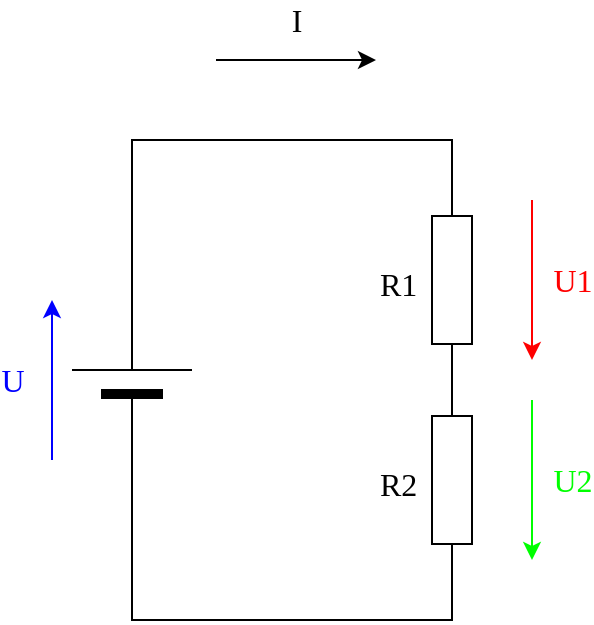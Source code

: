 <mxfile version="11.1.4" type="device"><diagram name="Page-1" id="16e2658f-23c8-b752-8be9-c03fbebb8bbe"><mxGraphModel dx="1086" dy="928" grid="1" gridSize="10" guides="1" tooltips="1" connect="1" arrows="1" fold="1" page="1" pageScale="1" pageWidth="1100" pageHeight="850" background="#ffffff" math="0" shadow="0"><root><mxCell id="0"/><mxCell id="1" parent="0"/><mxCell id="6d250d948d6a1778-7" style="edgeStyle=orthogonalEdgeStyle;rounded=0;html=1;exitX=1;exitY=0.5;exitPerimeter=0;entryX=1;entryY=0.5;entryPerimeter=0;labelBackgroundColor=none;startArrow=none;startFill=0;startSize=5;endArrow=none;endFill=0;endSize=5;jettySize=auto;orthogonalLoop=1;strokeColor=#000000;strokeWidth=1;fontFamily=Verdana;fontSize=12;fontColor=#000000;" parent="1" source="6d250d948d6a1778-1" target="6d250d948d6a1778-2" edge="1"><mxGeometry relative="1" as="geometry"><Array as="points"><mxPoint x="240" y="200"/><mxPoint x="400" y="200"/></Array></mxGeometry></mxCell><mxCell id="6d250d948d6a1778-1" value="" style="verticalLabelPosition=bottom;shadow=0;dashed=0;align=center;fillColor=#000000;strokeColor=#000000;html=1;verticalAlign=top;strokeWidth=1;shape=mxgraph.electrical.miscellaneous.monocell_battery;rounded=1;comic=0;labelBackgroundColor=none;fontFamily=Verdana;fontSize=12;fontColor=#000000;rotation=-90;" parent="1" vertex="1"><mxGeometry x="190" y="290" width="100" height="60" as="geometry"/></mxCell><mxCell id="6d250d948d6a1778-12" style="edgeStyle=orthogonalEdgeStyle;rounded=0;html=1;exitX=0;exitY=0.5;exitPerimeter=0;entryX=1;entryY=0.5;entryPerimeter=0;labelBackgroundColor=none;startArrow=none;startFill=0;startSize=5;endArrow=none;endFill=0;endSize=5;jettySize=auto;orthogonalLoop=1;strokeColor=#000000;strokeWidth=1;fontFamily=Verdana;fontSize=12;fontColor=#000000;" parent="1" source="6d250d948d6a1778-2" target="6d250d948d6a1778-4" edge="1"><mxGeometry relative="1" as="geometry"/></mxCell><mxCell id="6d250d948d6a1778-2" value="" style="verticalLabelPosition=bottom;shadow=0;dashed=0;align=center;fillColor=#ffffff;html=1;verticalAlign=top;strokeWidth=1;shape=mxgraph.electrical.resistors.resistor_1;rounded=1;comic=0;labelBackgroundColor=none;fontFamily=Verdana;fontSize=12;fontColor=#000000;rotation=-90;" parent="1" vertex="1"><mxGeometry x="350" y="260" width="100" height="20" as="geometry"/></mxCell><mxCell id="6d250d948d6a1778-13" style="edgeStyle=orthogonalEdgeStyle;rounded=0;html=1;exitX=0;exitY=0.5;exitPerimeter=0;entryX=0;entryY=0.5;entryPerimeter=0;labelBackgroundColor=none;startArrow=none;startFill=0;startSize=5;endArrow=none;endFill=0;endSize=5;jettySize=auto;orthogonalLoop=1;strokeColor=#000000;strokeWidth=1;fontFamily=Verdana;fontSize=12;fontColor=#000000;" parent="1" source="6d250d948d6a1778-4" target="6d250d948d6a1778-1" edge="1"><mxGeometry relative="1" as="geometry"><Array as="points"><mxPoint x="400" y="440"/><mxPoint x="240" y="440"/></Array></mxGeometry></mxCell><mxCell id="6d250d948d6a1778-4" value="" style="verticalLabelPosition=bottom;shadow=0;dashed=0;align=center;fillColor=#ffffff;html=1;verticalAlign=top;strokeWidth=1;shape=mxgraph.electrical.resistors.resistor_1;rounded=1;comic=0;labelBackgroundColor=none;fontFamily=Verdana;fontSize=12;fontColor=#000000;rotation=-90;" parent="1" vertex="1"><mxGeometry x="350" y="360" width="100" height="20" as="geometry"/></mxCell><mxCell id="6d250d948d6a1778-16" value="R1" style="text;html=1;resizable=0;points=[];autosize=1;align=left;verticalAlign=top;spacingTop=-4;fontSize=16;fontFamily=Verdana;fontColor=#000000;" parent="1" vertex="1"><mxGeometry x="362" y="260" width="40" height="20" as="geometry"/></mxCell><mxCell id="6d250d948d6a1778-17" value="R2" style="text;html=1;resizable=0;points=[];autosize=1;align=left;verticalAlign=top;spacingTop=-4;fontSize=16;fontFamily=Verdana;fontColor=#000000;" parent="1" vertex="1"><mxGeometry x="362" y="360" width="40" height="20" as="geometry"/></mxCell><mxCell id="6d250d948d6a1778-21" value="I" style="endArrow=classic;html=1;labelBackgroundColor=none;strokeColor=#000000;strokeWidth=1;fontFamily=Verdana;fontSize=16;fontColor=#000000;" parent="1" edge="1"><mxGeometry y="20" width="50" height="50" relative="1" as="geometry"><mxPoint x="282" y="160" as="sourcePoint"/><mxPoint x="362" y="160" as="targetPoint"/><mxPoint as="offset"/></mxGeometry></mxCell><mxCell id="6d250d948d6a1778-22" value="&lt;font color=&quot;#0000ff&quot;&gt;U&lt;/font&gt;" style="endArrow=classic;html=1;labelBackgroundColor=none;strokeColor=#0000FF;strokeWidth=1;fontFamily=Verdana;fontSize=16;fontColor=#000000;" parent="1" edge="1"><mxGeometry y="20" width="50" height="50" relative="1" as="geometry"><mxPoint x="200" y="360" as="sourcePoint"/><mxPoint x="200" y="280" as="targetPoint"/><mxPoint as="offset"/></mxGeometry></mxCell><mxCell id="5PAksRhIQ_e21Odr9Y8R-1" value="&lt;font color=&quot;#ff0000&quot;&gt;U1&lt;/font&gt;" style="endArrow=classic;html=1;labelBackgroundColor=none;strokeColor=#FF0000;strokeWidth=1;fontFamily=Verdana;fontSize=16;fontColor=#000000;" edge="1" parent="1"><mxGeometry y="20" width="50" height="50" relative="1" as="geometry"><mxPoint x="440" y="230" as="sourcePoint"/><mxPoint x="440" y="310" as="targetPoint"/><mxPoint as="offset"/></mxGeometry></mxCell><mxCell id="5PAksRhIQ_e21Odr9Y8R-2" value="&lt;font color=&quot;#00ff00&quot;&gt;U2&lt;/font&gt;" style="endArrow=classic;html=1;labelBackgroundColor=none;strokeColor=#00FF00;strokeWidth=1;fontFamily=Verdana;fontSize=16;fontColor=#000000;" edge="1" parent="1"><mxGeometry y="20" width="50" height="50" relative="1" as="geometry"><mxPoint x="440" y="330" as="sourcePoint"/><mxPoint x="440" y="410" as="targetPoint"/><mxPoint as="offset"/></mxGeometry></mxCell></root></mxGraphModel></diagram></mxfile>